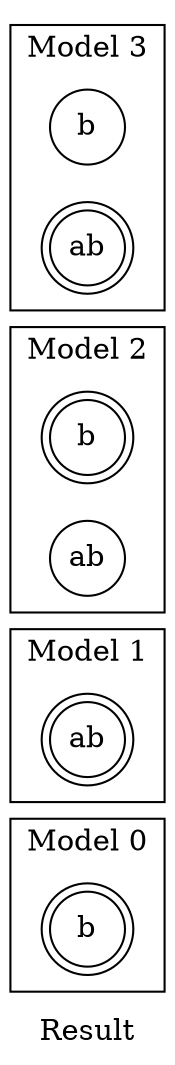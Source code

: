 digraph G {
label="Result"rankdir=LR
splines=ortho
node [width=0.5, height=0.5, fixedsize=true]
  subgraph cluster_0 { 
label="Model 0"     node_0 [label="b", shape=doublecircle]
  }
 subgraph cluster_1 { 
label="Model 1"     node_1 [label="ab", shape=doublecircle]
  }
 subgraph cluster_2 { 
label="Model 2"     node_2 [label="b", shape=doublecircle]
     node_3 [label="ab", shape=circle]
  }
 subgraph cluster_3 { 
label="Model 3"     node_4 [label="b", shape=circle]
     node_5 [label="ab", shape=doublecircle]
  }
}
